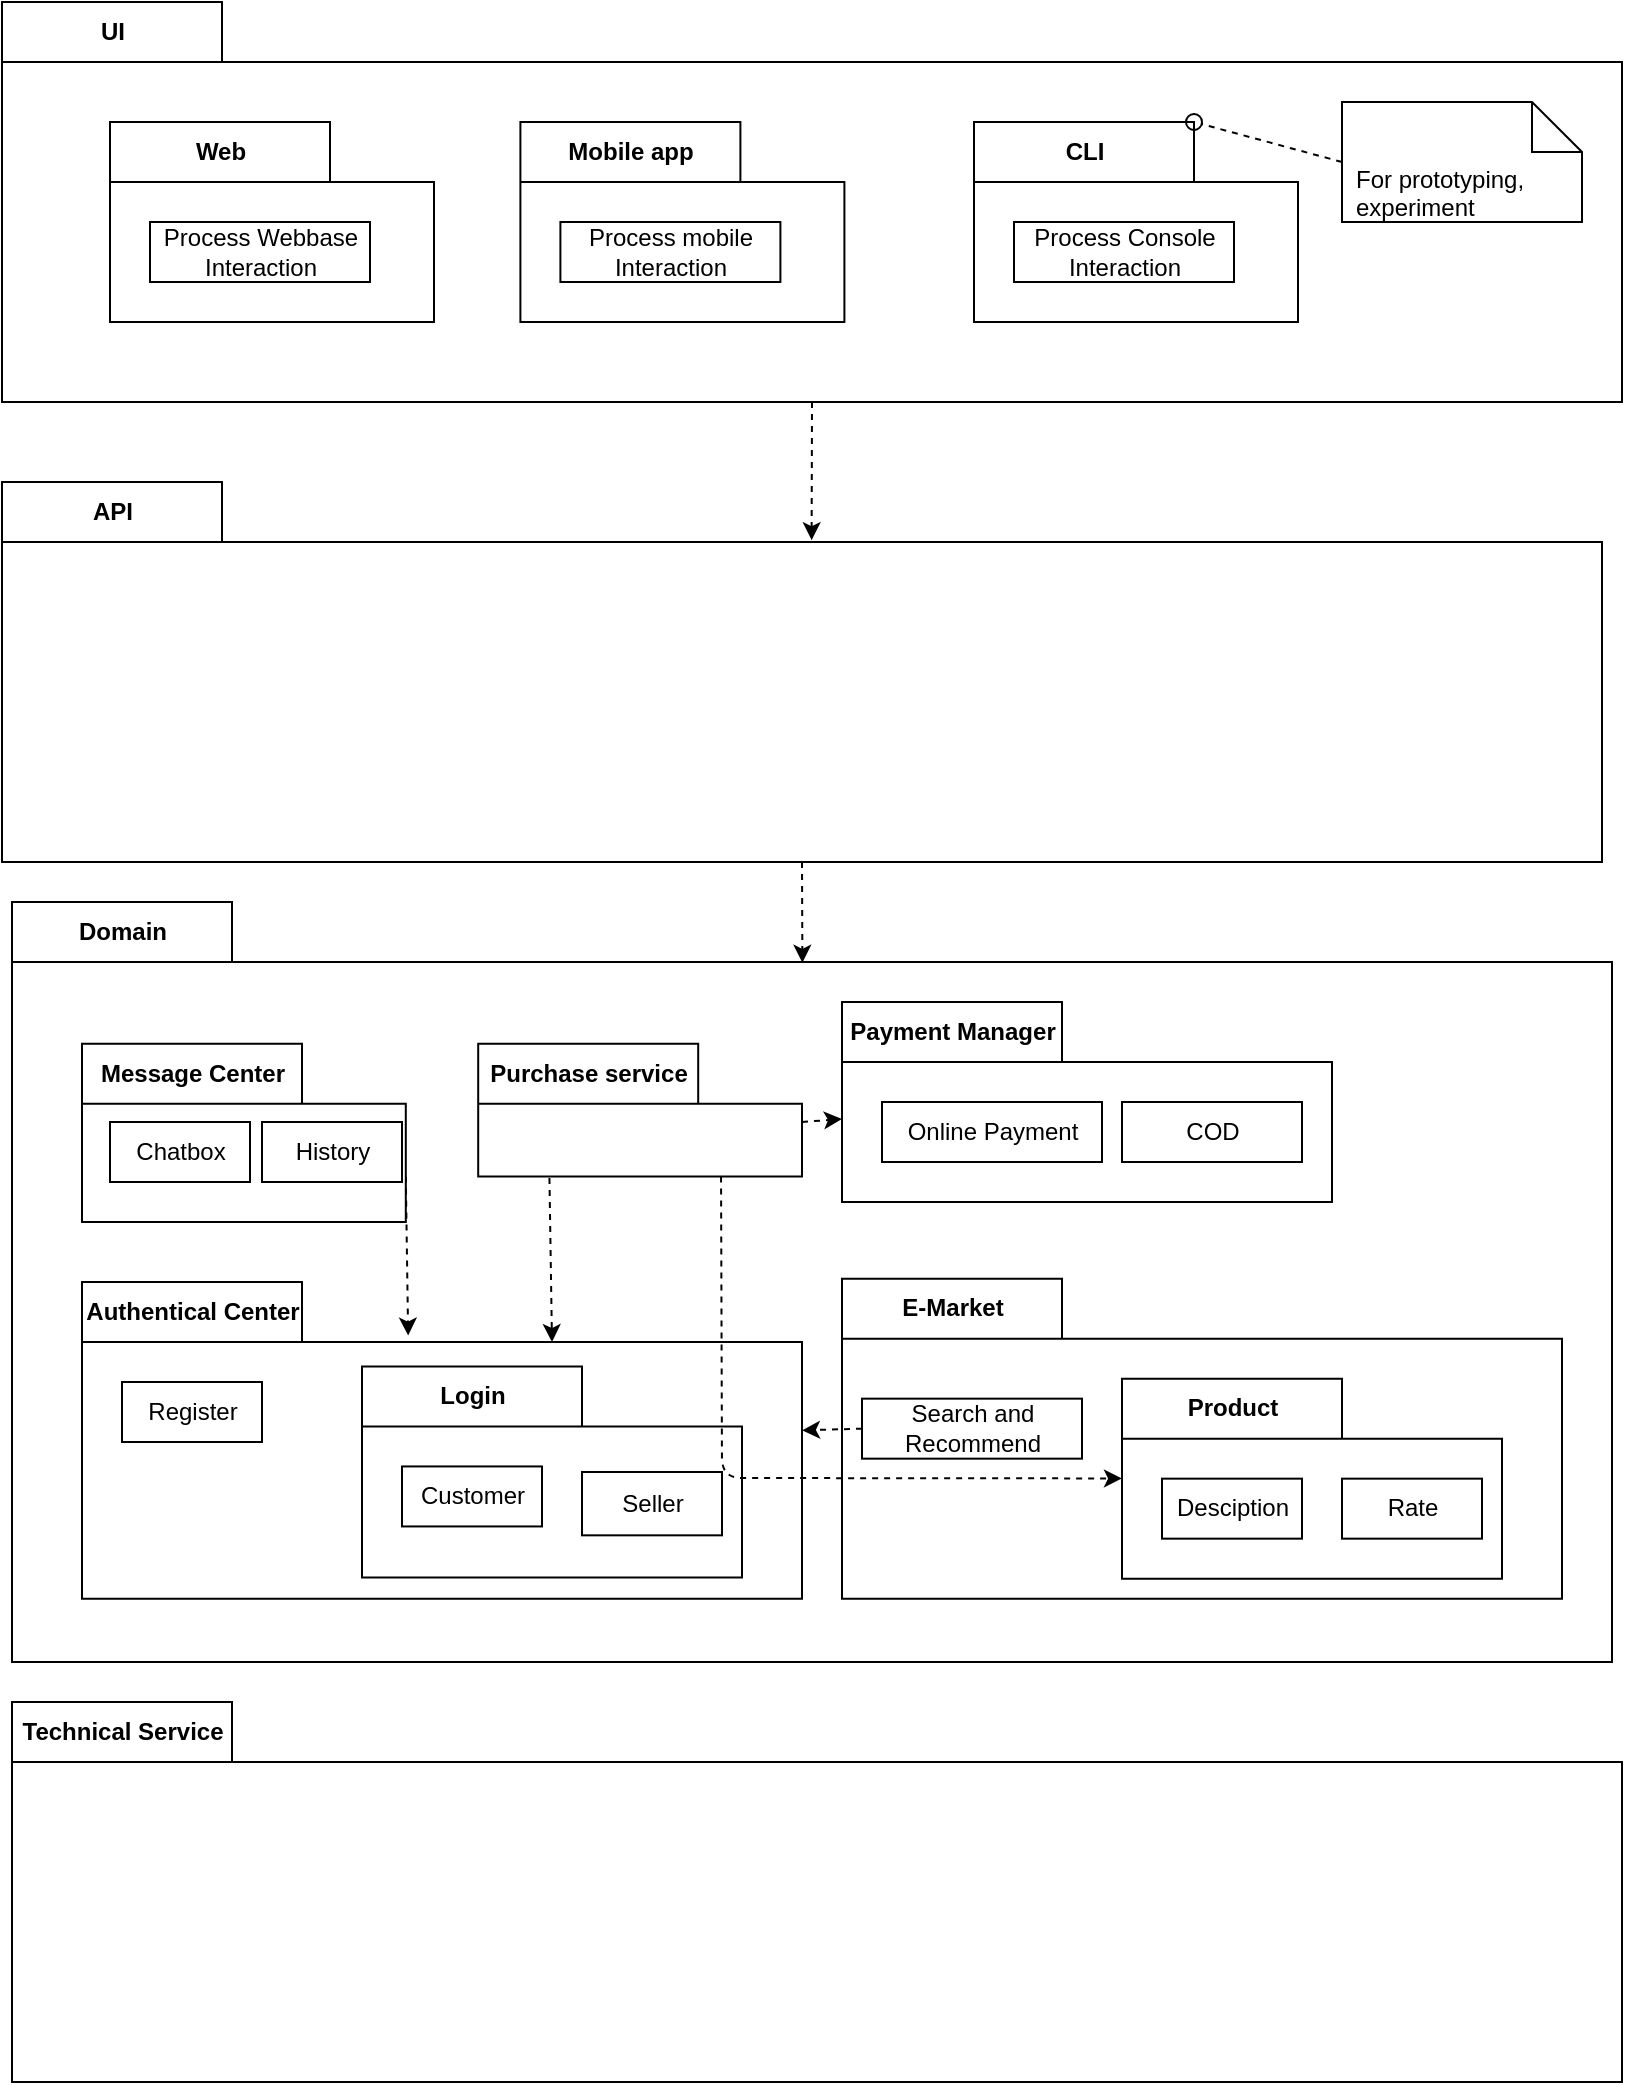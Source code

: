 <mxfile>
    <diagram id="NQWAAz6yXY0Wk351AHfm" name="Page-1">
        <mxGraphModel dx="497" dy="421" grid="1" gridSize="10" guides="1" tooltips="1" connect="1" arrows="1" fold="1" page="1" pageScale="1" pageWidth="850" pageHeight="1100" math="0" shadow="0">
            <root>
                <mxCell id="0"/>
                <mxCell id="1" parent="0"/>
                <mxCell id="66" style="edgeStyle=none;html=1;exitX=0.5;exitY=1;exitDx=0;exitDy=0;exitPerimeter=0;dashed=1;entryX=0.506;entryY=0.153;entryDx=0;entryDy=0;entryPerimeter=0;" edge="1" parent="1" source="3" target="51">
                    <mxGeometry relative="1" as="geometry"/>
                </mxCell>
                <mxCell id="3" value="UI" style="shape=folder;fontStyle=1;tabWidth=110;tabHeight=30;tabPosition=left;html=1;boundedLbl=1;labelInHeader=1;container=1;collapsible=0;" vertex="1" parent="1">
                    <mxGeometry x="50" y="190" width="810" height="200" as="geometry"/>
                </mxCell>
                <mxCell id="4" value="" style="html=1;strokeColor=none;resizeWidth=1;resizeHeight=1;fillColor=none;part=1;connectable=0;allowArrows=0;deletable=0;" vertex="1" parent="3">
                    <mxGeometry width="777.6" height="133" relative="1" as="geometry">
                        <mxPoint y="30" as="offset"/>
                    </mxGeometry>
                </mxCell>
                <mxCell id="23" value="Web" style="shape=folder;fontStyle=1;tabWidth=110;tabHeight=30;tabPosition=left;html=1;boundedLbl=1;labelInHeader=1;container=1;collapsible=0;recursiveResize=0;" vertex="1" parent="3">
                    <mxGeometry x="54" y="60" width="162" height="100" as="geometry"/>
                </mxCell>
                <mxCell id="24" value="Process Webbase &lt;br&gt;Interaction" style="html=1;" vertex="1" parent="23">
                    <mxGeometry width="110" height="30" relative="1" as="geometry">
                        <mxPoint x="20" y="50" as="offset"/>
                    </mxGeometry>
                </mxCell>
                <mxCell id="25" value="Mobile app" style="shape=folder;fontStyle=1;tabWidth=110;tabHeight=30;tabPosition=left;html=1;boundedLbl=1;labelInHeader=1;container=1;collapsible=0;recursiveResize=0;" vertex="1" parent="3">
                    <mxGeometry x="259.2" y="60" width="162" height="100" as="geometry"/>
                </mxCell>
                <mxCell id="26" value="Process mobile&lt;br&gt;Interaction" style="html=1;" vertex="1" parent="25">
                    <mxGeometry width="110" height="30" relative="1" as="geometry">
                        <mxPoint x="20" y="50" as="offset"/>
                    </mxGeometry>
                </mxCell>
                <mxCell id="27" value="CLI" style="shape=folder;fontStyle=1;tabWidth=110;tabHeight=30;tabPosition=left;html=1;boundedLbl=1;labelInHeader=1;container=1;collapsible=0;recursiveResize=0;" vertex="1" parent="3">
                    <mxGeometry x="486.0" y="60" width="162" height="100" as="geometry"/>
                </mxCell>
                <mxCell id="28" value="Process Console&lt;br&gt;Interaction" style="html=1;" vertex="1" parent="27">
                    <mxGeometry width="110" height="30" relative="1" as="geometry">
                        <mxPoint x="20" y="50" as="offset"/>
                    </mxGeometry>
                </mxCell>
                <mxCell id="29" value="For prototyping, experiment" style="shape=note2;boundedLbl=1;whiteSpace=wrap;html=1;size=25;verticalAlign=top;align=left;spacingLeft=5;" vertex="1" parent="3">
                    <mxGeometry x="670" y="50" width="120" height="60" as="geometry"/>
                </mxCell>
                <mxCell id="34" value="" style="html=1;verticalAlign=bottom;labelBackgroundColor=none;endArrow=oval;endFill=0;endSize=8;exitX=0;exitY=0.5;exitDx=0;exitDy=0;exitPerimeter=0;entryX=0;entryY=0;entryDx=110;entryDy=0;entryPerimeter=0;dashed=1;" edge="1" parent="3" source="29" target="27">
                    <mxGeometry width="160" relative="1" as="geometry">
                        <mxPoint x="580" y="-50" as="sourcePoint"/>
                        <mxPoint x="740" y="-50" as="targetPoint"/>
                    </mxGeometry>
                </mxCell>
                <mxCell id="9" value="Domain" style="shape=folder;fontStyle=1;tabWidth=110;tabHeight=30;tabPosition=left;html=1;boundedLbl=1;labelInHeader=1;container=1;collapsible=0;" vertex="1" parent="1">
                    <mxGeometry x="55" y="640" width="800" height="380" as="geometry"/>
                </mxCell>
                <mxCell id="10" value="" style="html=1;strokeColor=none;resizeWidth=1;resizeHeight=1;fillColor=none;part=1;connectable=0;allowArrows=0;deletable=0;" vertex="1" parent="9">
                    <mxGeometry width="704" height="266.0" relative="1" as="geometry">
                        <mxPoint y="30" as="offset"/>
                    </mxGeometry>
                </mxCell>
                <mxCell id="68" style="edgeStyle=none;html=1;exitX=0;exitY=0;exitDx=161.9;exitDy=66.373;exitPerimeter=0;entryX=0.453;entryY=0.169;entryDx=0;entryDy=0;entryPerimeter=0;dashed=1;" edge="1" parent="9" source="45" target="35">
                    <mxGeometry relative="1" as="geometry"/>
                </mxCell>
                <mxCell id="45" value="Message Center" style="shape=folder;fontStyle=1;tabWidth=110;tabHeight=30;tabPosition=left;html=1;boundedLbl=1;labelInHeader=1;container=1;collapsible=0;recursiveResize=0;" vertex="1" parent="9">
                    <mxGeometry x="35" y="70.85" width="161.9" height="89.15" as="geometry"/>
                </mxCell>
                <mxCell id="70" value="Chatbox" style="html=1;" vertex="1" parent="45">
                    <mxGeometry x="14" y="39.15" width="70" height="30" as="geometry"/>
                </mxCell>
                <mxCell id="71" value="History" style="html=1;" vertex="1" parent="45">
                    <mxGeometry x="90" y="39.15" width="70" height="30" as="geometry"/>
                </mxCell>
                <mxCell id="35" value="Authentical Center" style="shape=folder;fontStyle=1;tabWidth=110;tabHeight=30;tabPosition=left;html=1;boundedLbl=1;labelInHeader=1;container=1;collapsible=0;recursiveResize=0;" vertex="1" parent="9">
                    <mxGeometry x="35" y="190" width="360" height="158.333" as="geometry"/>
                </mxCell>
                <mxCell id="36" value="Register" style="html=1;" vertex="1" parent="35">
                    <mxGeometry width="70" height="30" relative="1" as="geometry">
                        <mxPoint x="20" y="50" as="offset"/>
                    </mxGeometry>
                </mxCell>
                <mxCell id="53" value="Login" style="shape=folder;fontStyle=1;tabWidth=110;tabHeight=30;tabPosition=left;html=1;boundedLbl=1;labelInHeader=1;container=1;collapsible=0;recursiveResize=0;" vertex="1" parent="35">
                    <mxGeometry x="140" y="42.222" width="190" height="105.556" as="geometry"/>
                </mxCell>
                <mxCell id="54" value="Customer" style="html=1;" vertex="1" parent="53">
                    <mxGeometry width="70" height="30" relative="1" as="geometry">
                        <mxPoint x="20" y="50" as="offset"/>
                    </mxGeometry>
                </mxCell>
                <mxCell id="55" value="Seller" style="html=1;" vertex="1" parent="53">
                    <mxGeometry x="110" y="52.778" width="70" height="31.667" as="geometry"/>
                </mxCell>
                <mxCell id="48" value="E-Market" style="shape=folder;fontStyle=1;tabWidth=110;tabHeight=30;tabPosition=left;html=1;boundedLbl=1;labelInHeader=1;container=1;collapsible=0;recursiveResize=0;" vertex="1" parent="9">
                    <mxGeometry x="415" y="188.33" width="360" height="160" as="geometry"/>
                </mxCell>
                <mxCell id="50" value="Search and &lt;br&gt;Recommend" style="html=1;" vertex="1" parent="48">
                    <mxGeometry width="110" height="30" relative="1" as="geometry">
                        <mxPoint x="10" y="60" as="offset"/>
                    </mxGeometry>
                </mxCell>
                <mxCell id="56" value="Product" style="shape=folder;fontStyle=1;tabWidth=110;tabHeight=30;tabPosition=left;html=1;boundedLbl=1;labelInHeader=1;container=1;collapsible=0;recursiveResize=0;" vertex="1" parent="48">
                    <mxGeometry x="140" y="50" width="190" height="100" as="geometry"/>
                </mxCell>
                <mxCell id="57" value="Desciption" style="html=1;" vertex="1" parent="56">
                    <mxGeometry width="70" height="30" relative="1" as="geometry">
                        <mxPoint x="20" y="50" as="offset"/>
                    </mxGeometry>
                </mxCell>
                <mxCell id="58" value="Rate" style="html=1;" vertex="1" parent="56">
                    <mxGeometry x="110" y="50" width="70" height="30" as="geometry"/>
                </mxCell>
                <mxCell id="60" style="edgeStyle=none;html=1;exitX=0;exitY=0.5;exitDx=0;exitDy=0;dashed=1;" edge="1" parent="48" source="50" target="35">
                    <mxGeometry relative="1" as="geometry"/>
                </mxCell>
                <mxCell id="42" value="Payment Manager" style="shape=folder;fontStyle=1;tabWidth=110;tabHeight=30;tabPosition=left;html=1;boundedLbl=1;labelInHeader=1;container=1;collapsible=0;recursiveResize=0;" vertex="1" parent="9">
                    <mxGeometry x="415" y="50" width="245" height="100" as="geometry"/>
                </mxCell>
                <mxCell id="43" value="Online Payment" style="html=1;" vertex="1" parent="42">
                    <mxGeometry width="110" height="30" relative="1" as="geometry">
                        <mxPoint x="20" y="50" as="offset"/>
                    </mxGeometry>
                </mxCell>
                <mxCell id="44" value="COD" style="html=1;" vertex="1" parent="42">
                    <mxGeometry width="90" height="30" relative="1" as="geometry">
                        <mxPoint x="140" y="50" as="offset"/>
                    </mxGeometry>
                </mxCell>
                <mxCell id="61" style="edgeStyle=none;html=1;exitX=0.22;exitY=1.012;exitDx=0;exitDy=0;exitPerimeter=0;entryX=0;entryY=0;entryDx=235;entryDy=30;entryPerimeter=0;dashed=1;" edge="1" parent="9" source="59" target="35">
                    <mxGeometry relative="1" as="geometry"/>
                </mxCell>
                <mxCell id="62" style="edgeStyle=none;html=1;exitX=0.75;exitY=1;exitDx=0;exitDy=0;exitPerimeter=0;dashed=1;" edge="1" parent="9" source="59" target="56">
                    <mxGeometry relative="1" as="geometry">
                        <Array as="points">
                            <mxPoint x="355" y="288"/>
                        </Array>
                    </mxGeometry>
                </mxCell>
                <mxCell id="69" style="edgeStyle=none;html=1;exitX=0;exitY=0;exitDx=161.9;exitDy=39.093;exitPerimeter=0;dashed=1;" edge="1" parent="9" source="59" target="42">
                    <mxGeometry relative="1" as="geometry"/>
                </mxCell>
                <mxCell id="59" value="Purchase service" style="shape=folder;fontStyle=1;tabWidth=110;tabHeight=30;tabPosition=left;html=1;boundedLbl=1;labelInHeader=1;container=1;collapsible=0;recursiveResize=0;" vertex="1" parent="9">
                    <mxGeometry x="233.1" y="70.849" width="161.9" height="66.373" as="geometry"/>
                </mxCell>
                <mxCell id="17" value="Technical Service" style="shape=folder;fontStyle=1;tabWidth=110;tabHeight=30;tabPosition=left;html=1;boundedLbl=1;labelInHeader=1;container=1;collapsible=0;" vertex="1" parent="1">
                    <mxGeometry x="55" y="1040" width="805" height="190" as="geometry"/>
                </mxCell>
                <mxCell id="18" value="" style="html=1;strokeColor=none;resizeWidth=1;resizeHeight=1;fillColor=none;part=1;connectable=0;allowArrows=0;deletable=0;" vertex="1" parent="17">
                    <mxGeometry width="708.4" height="133" relative="1" as="geometry">
                        <mxPoint y="30" as="offset"/>
                    </mxGeometry>
                </mxCell>
                <mxCell id="67" style="edgeStyle=none;html=1;exitX=0.5;exitY=1;exitDx=0;exitDy=0;exitPerimeter=0;entryX=0.494;entryY=0.08;entryDx=0;entryDy=0;entryPerimeter=0;dashed=1;" edge="1" parent="1" source="51" target="9">
                    <mxGeometry relative="1" as="geometry"/>
                </mxCell>
                <mxCell id="51" value="API" style="shape=folder;fontStyle=1;tabWidth=110;tabHeight=30;tabPosition=left;html=1;boundedLbl=1;labelInHeader=1;container=1;collapsible=0;" vertex="1" parent="1">
                    <mxGeometry x="50" y="430" width="800" height="190" as="geometry"/>
                </mxCell>
                <mxCell id="52" value="" style="html=1;strokeColor=none;resizeWidth=1;resizeHeight=1;fillColor=none;part=1;connectable=0;allowArrows=0;deletable=0;" vertex="1" parent="51">
                    <mxGeometry width="704" height="133" relative="1" as="geometry">
                        <mxPoint y="30" as="offset"/>
                    </mxGeometry>
                </mxCell>
            </root>
        </mxGraphModel>
    </diagram>
</mxfile>